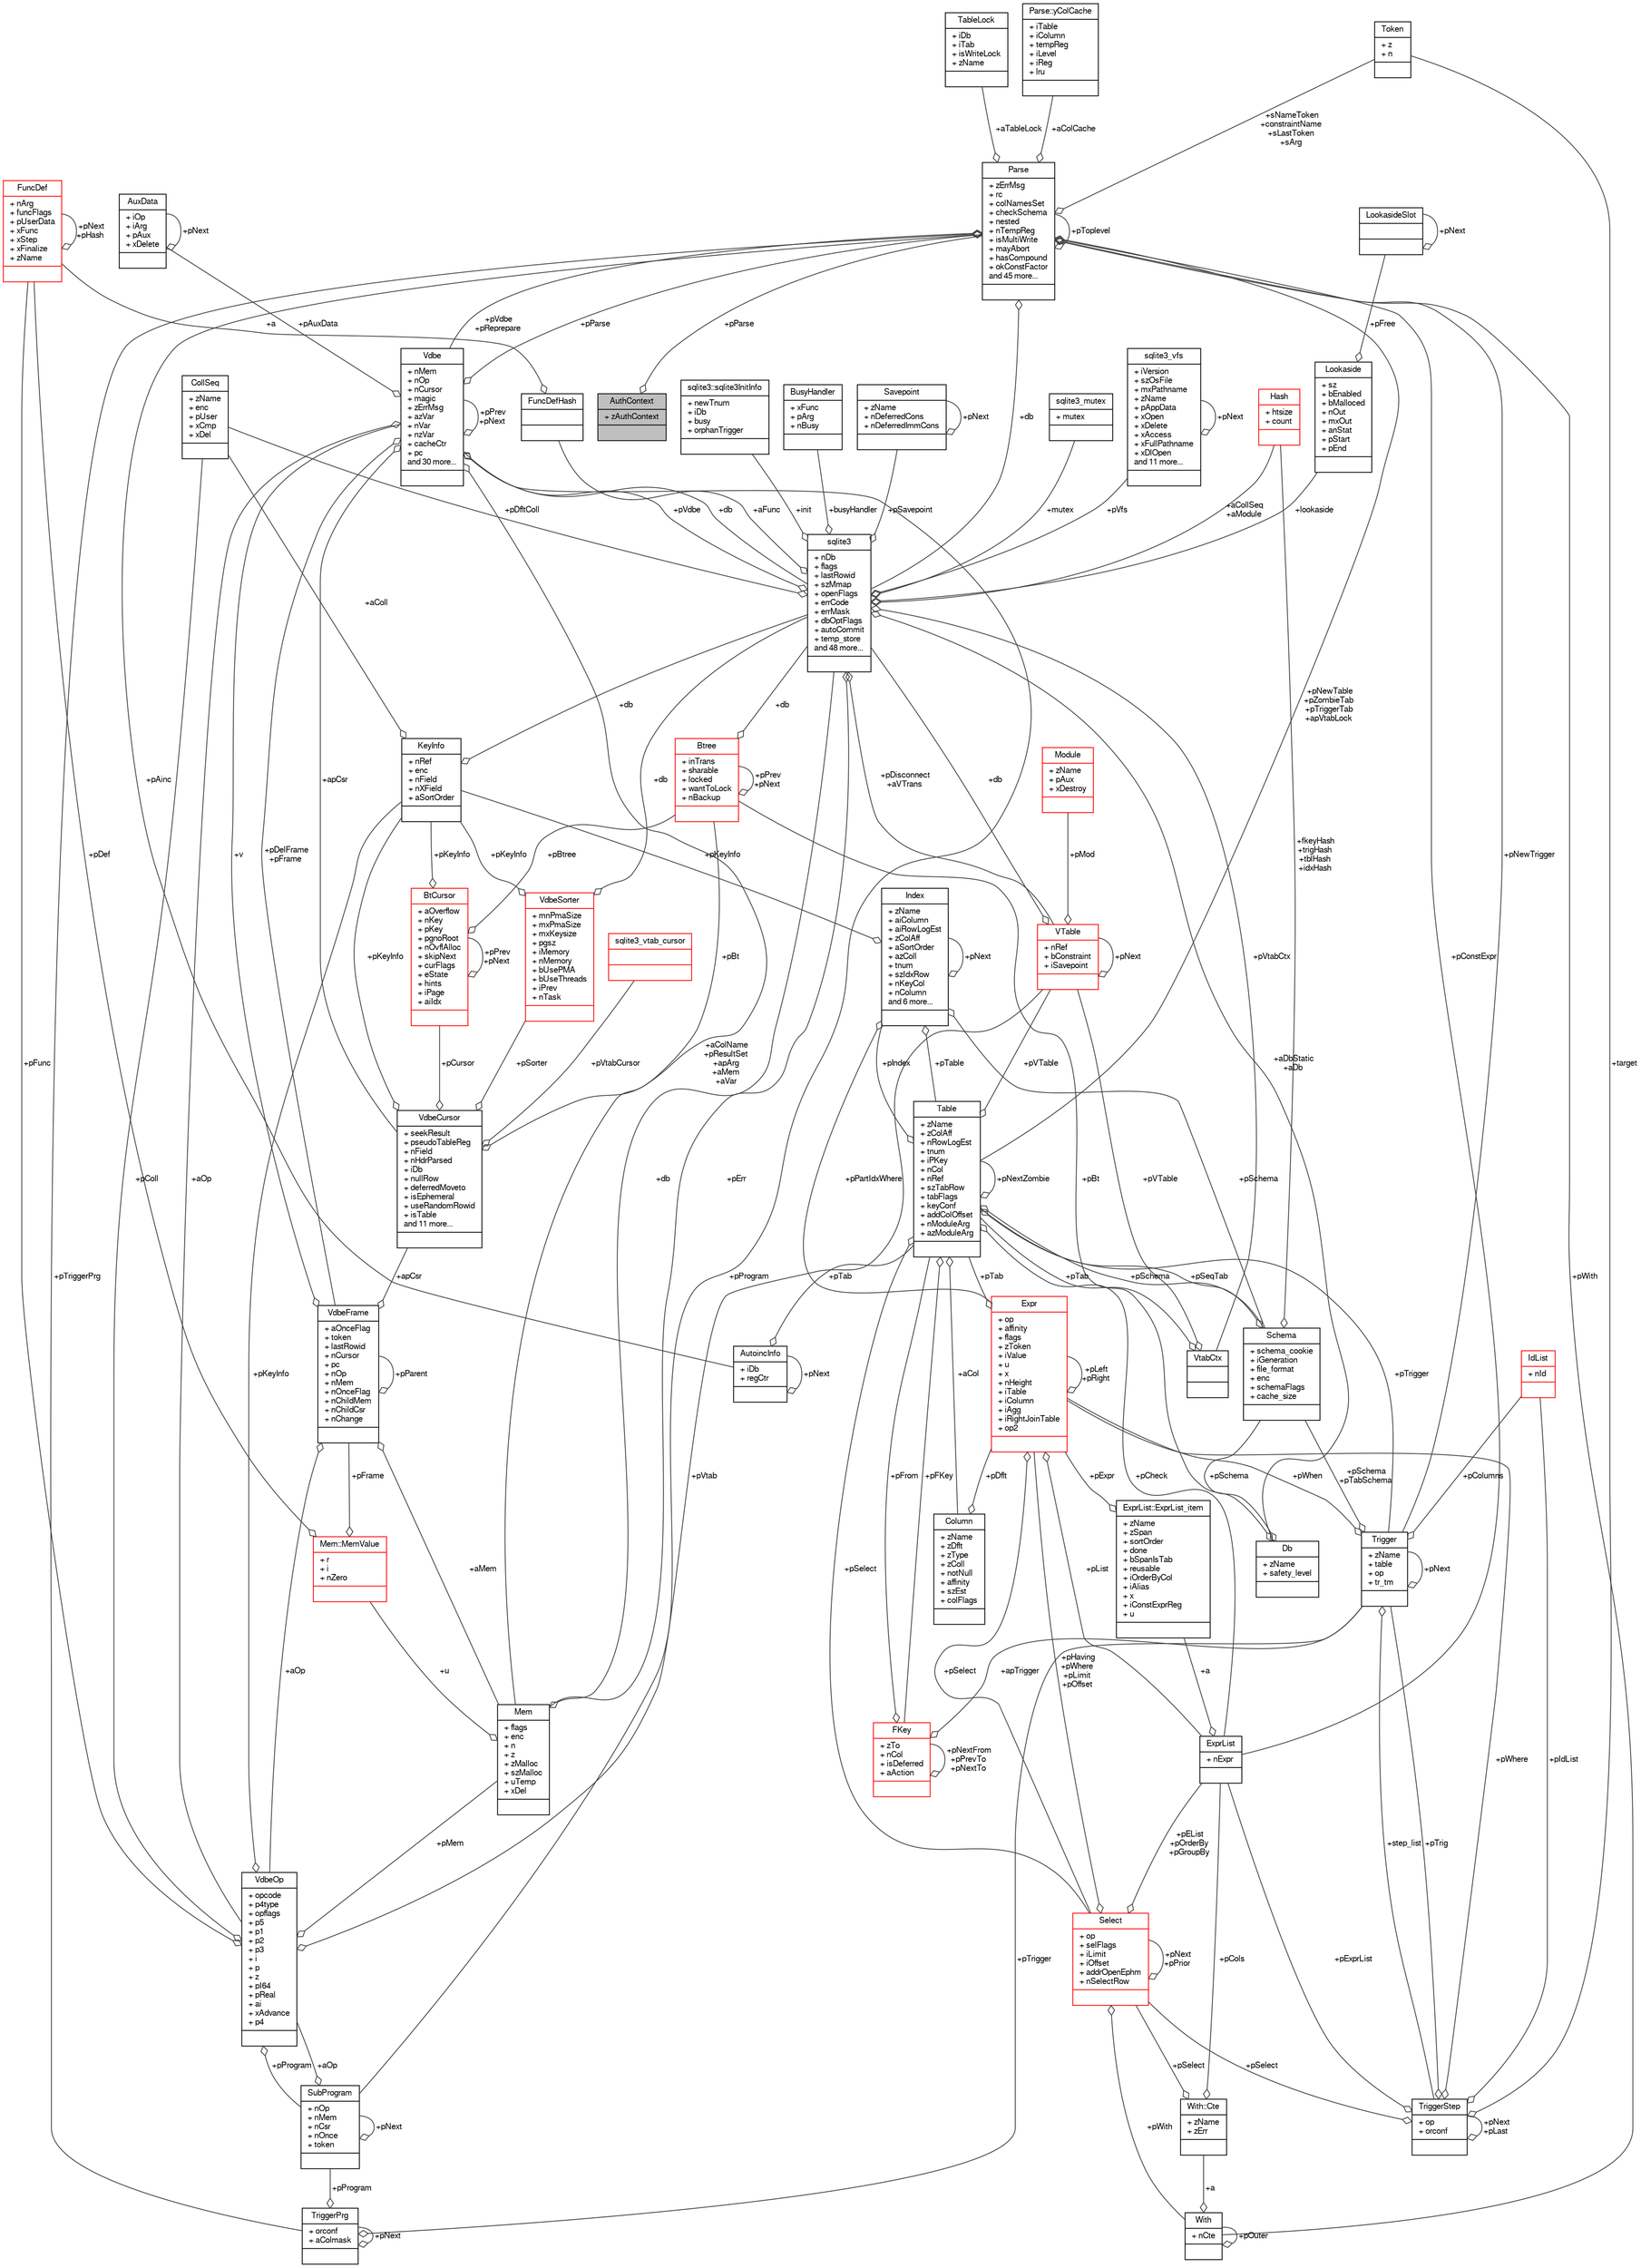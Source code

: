digraph "AuthContext"
{
  edge [fontname="FreeSans",fontsize="10",labelfontname="FreeSans",labelfontsize="10"];
  node [fontname="FreeSans",fontsize="10",shape=record];
  Node1 [label="{AuthContext\n|+ zAuthContext\l|}",height=0.2,width=0.4,color="black", fillcolor="grey75", style="filled", fontcolor="black"];
  Node2 -> Node1 [color="grey25",fontsize="10",style="solid",label=" +pParse" ,arrowhead="odiamond",fontname="FreeSans"];
  Node2 [label="{Parse\n|+ zErrMsg\l+ rc\l+ colNamesSet\l+ checkSchema\l+ nested\l+ nTempReg\l+ isMultiWrite\l+ mayAbort\l+ hasCompound\l+ okConstFactor\land 45 more...\l|}",height=0.2,width=0.4,color="black", fillcolor="white", style="filled",URL="$structParse.html"];
  Node3 -> Node2 [color="grey25",fontsize="10",style="solid",label=" +pVdbe\n+pReprepare" ,arrowhead="odiamond",fontname="FreeSans"];
  Node3 [label="{Vdbe\n|+ nMem\l+ nOp\l+ nCursor\l+ magic\l+ zErrMsg\l+ azVar\l+ nVar\l+ nzVar\l+ cacheCtr\l+ pc\land 30 more...\l|}",height=0.2,width=0.4,color="black", fillcolor="white", style="filled",URL="$structVdbe.html"];
  Node3 -> Node3 [color="grey25",fontsize="10",style="solid",label=" +pPrev\n+pNext" ,arrowhead="odiamond",fontname="FreeSans"];
  Node4 -> Node3 [color="grey25",fontsize="10",style="solid",label=" +aColName\n+pResultSet\n+apArg\n+aMem\n+aVar" ,arrowhead="odiamond",fontname="FreeSans"];
  Node4 [label="{Mem\n|+ flags\l+ enc\l+ n\l+ z\l+ zMalloc\l+ szMalloc\l+ uTemp\l+ xDel\l|}",height=0.2,width=0.4,color="black", fillcolor="white", style="filled",URL="$structMem.html"];
  Node5 -> Node4 [color="grey25",fontsize="10",style="solid",label=" +u" ,arrowhead="odiamond",fontname="FreeSans"];
  Node5 [label="{Mem::MemValue\n|+ r\l+ i\l+ nZero\l|}",height=0.2,width=0.4,color="red", fillcolor="white", style="filled",URL="$unionMem_1_1MemValue.html"];
  Node6 -> Node5 [color="grey25",fontsize="10",style="solid",label=" +pFrame" ,arrowhead="odiamond",fontname="FreeSans"];
  Node6 [label="{VdbeFrame\n|+ aOnceFlag\l+ token\l+ lastRowid\l+ nCursor\l+ pc\l+ nOp\l+ nMem\l+ nOnceFlag\l+ nChildMem\l+ nChildCsr\l+ nChange\l|}",height=0.2,width=0.4,color="black", fillcolor="white", style="filled",URL="$structVdbeFrame.html"];
  Node4 -> Node6 [color="grey25",fontsize="10",style="solid",label=" +aMem" ,arrowhead="odiamond",fontname="FreeSans"];
  Node3 -> Node6 [color="grey25",fontsize="10",style="solid",label=" +v" ,arrowhead="odiamond",fontname="FreeSans"];
  Node6 -> Node6 [color="grey25",fontsize="10",style="solid",label=" +pParent" ,arrowhead="odiamond",fontname="FreeSans"];
  Node7 -> Node6 [color="grey25",fontsize="10",style="solid",label=" +apCsr" ,arrowhead="odiamond",fontname="FreeSans"];
  Node7 [label="{VdbeCursor\n|+ seekResult\l+ pseudoTableReg\l+ nField\l+ nHdrParsed\l+ iDb\l+ nullRow\l+ deferredMoveto\l+ isEphemeral\l+ useRandomRowid\l+ isTable\land 11 more...\l|}",height=0.2,width=0.4,color="black", fillcolor="white", style="filled",URL="$structVdbeCursor.html"];
  Node8 -> Node7 [color="grey25",fontsize="10",style="solid",label=" +pCursor" ,arrowhead="odiamond",fontname="FreeSans"];
  Node8 [label="{BtCursor\n|+ aOverflow\l+ nKey\l+ pKey\l+ pgnoRoot\l+ nOvflAlloc\l+ skipNext\l+ curFlags\l+ eState\l+ hints\l+ iPage\l+ aiIdx\l|}",height=0.2,width=0.4,color="red", fillcolor="white", style="filled",URL="$structBtCursor.html"];
  Node8 -> Node8 [color="grey25",fontsize="10",style="solid",label=" +pPrev\n+pNext" ,arrowhead="odiamond",fontname="FreeSans"];
  Node47 -> Node8 [color="grey25",fontsize="10",style="solid",label=" +pKeyInfo" ,arrowhead="odiamond",fontname="FreeSans"];
  Node47 [label="{KeyInfo\n|+ nRef\l+ enc\l+ nField\l+ nXField\l+ aSortOrder\l|}",height=0.2,width=0.4,color="black", fillcolor="white", style="filled",URL="$structKeyInfo.html"];
  Node11 -> Node47 [color="grey25",fontsize="10",style="solid",label=" +db" ,arrowhead="odiamond",fontname="FreeSans"];
  Node11 [label="{sqlite3\n|+ nDb\l+ flags\l+ lastRowid\l+ szMmap\l+ openFlags\l+ errCode\l+ errMask\l+ dbOptFlags\l+ autoCommit\l+ temp_store\land 48 more...\l|}",height=0.2,width=0.4,color="black", fillcolor="white", style="filled",URL="$structsqlite3.html"];
  Node4 -> Node11 [color="grey25",fontsize="10",style="solid",label=" +pErr" ,arrowhead="odiamond",fontname="FreeSans"];
  Node3 -> Node11 [color="grey25",fontsize="10",style="solid",label=" +pVdbe" ,arrowhead="odiamond",fontname="FreeSans"];
  Node12 -> Node11 [color="grey25",fontsize="10",style="solid",label=" +pSavepoint" ,arrowhead="odiamond",fontname="FreeSans"];
  Node12 [label="{Savepoint\n|+ zName\l+ nDeferredCons\l+ nDeferredImmCons\l|}",height=0.2,width=0.4,color="black", fillcolor="white", style="filled",URL="$structSavepoint.html"];
  Node12 -> Node12 [color="grey25",fontsize="10",style="solid",label=" +pNext" ,arrowhead="odiamond",fontname="FreeSans"];
  Node13 -> Node11 [color="grey25",fontsize="10",style="solid",label=" +aFunc" ,arrowhead="odiamond",fontname="FreeSans"];
  Node13 [label="{FuncDefHash\n||}",height=0.2,width=0.4,color="black", fillcolor="white", style="filled",URL="$structFuncDefHash.html"];
  Node14 -> Node13 [color="grey25",fontsize="10",style="solid",label=" +a" ,arrowhead="odiamond",fontname="FreeSans"];
  Node14 [label="{FuncDef\n|+ nArg\l+ funcFlags\l+ pUserData\l+ xFunc\l+ xStep\l+ xFinalize\l+ zName\l|}",height=0.2,width=0.4,color="red", fillcolor="white", style="filled",URL="$structFuncDef.html"];
  Node14 -> Node14 [color="grey25",fontsize="10",style="solid",label=" +pNext\n+pHash" ,arrowhead="odiamond",fontname="FreeSans"];
  Node16 -> Node11 [color="grey25",fontsize="10",style="solid",label=" +lookaside" ,arrowhead="odiamond",fontname="FreeSans"];
  Node16 [label="{Lookaside\n|+ sz\l+ bEnabled\l+ bMalloced\l+ nOut\l+ mxOut\l+ anStat\l+ pStart\l+ pEnd\l|}",height=0.2,width=0.4,color="black", fillcolor="white", style="filled",URL="$structLookaside.html"];
  Node17 -> Node16 [color="grey25",fontsize="10",style="solid",label=" +pFree" ,arrowhead="odiamond",fontname="FreeSans"];
  Node17 [label="{LookasideSlot\n||}",height=0.2,width=0.4,color="black", fillcolor="white", style="filled",URL="$structLookasideSlot.html"];
  Node17 -> Node17 [color="grey25",fontsize="10",style="solid",label=" +pNext" ,arrowhead="odiamond",fontname="FreeSans"];
  Node18 -> Node11 [color="grey25",fontsize="10",style="solid",label=" +mutex" ,arrowhead="odiamond",fontname="FreeSans"];
  Node18 [label="{sqlite3_mutex\n|+ mutex\l|}",height=0.2,width=0.4,color="black", fillcolor="white", style="filled",URL="$structsqlite3__mutex.html"];
  Node19 -> Node11 [color="grey25",fontsize="10",style="solid",label=" +pVfs" ,arrowhead="odiamond",fontname="FreeSans"];
  Node19 [label="{sqlite3_vfs\n|+ iVersion\l+ szOsFile\l+ mxPathname\l+ zName\l+ pAppData\l+ xOpen\l+ xDelete\l+ xAccess\l+ xFullPathname\l+ xDlOpen\land 11 more...\l|}",height=0.2,width=0.4,color="black", fillcolor="white", style="filled",URL="$structsqlite3__vfs.html"];
  Node19 -> Node19 [color="grey25",fontsize="10",style="solid",label=" +pNext" ,arrowhead="odiamond",fontname="FreeSans"];
  Node20 -> Node11 [color="grey25",fontsize="10",style="solid",label=" +init" ,arrowhead="odiamond",fontname="FreeSans"];
  Node20 [label="{sqlite3::sqlite3InitInfo\n|+ newTnum\l+ iDb\l+ busy\l+ orphanTrigger\l|}",height=0.2,width=0.4,color="black", fillcolor="white", style="filled",URL="$structsqlite3_1_1sqlite3InitInfo.html"];
  Node21 -> Node11 [color="grey25",fontsize="10",style="solid",label=" +busyHandler" ,arrowhead="odiamond",fontname="FreeSans"];
  Node21 [label="{BusyHandler\n|+ xFunc\l+ pArg\l+ nBusy\l|}",height=0.2,width=0.4,color="black", fillcolor="white", style="filled",URL="$structBusyHandler.html"];
  Node22 -> Node11 [color="grey25",fontsize="10",style="solid",label=" +pVtabCtx" ,arrowhead="odiamond",fontname="FreeSans"];
  Node22 [label="{VtabCtx\n||}",height=0.2,width=0.4,color="black", fillcolor="white", style="filled",URL="$structVtabCtx.html"];
  Node23 -> Node22 [color="grey25",fontsize="10",style="solid",label=" +pVTable" ,arrowhead="odiamond",fontname="FreeSans"];
  Node23 [label="{VTable\n|+ nRef\l+ bConstraint\l+ iSavepoint\l|}",height=0.2,width=0.4,color="red", fillcolor="white", style="filled",URL="$structVTable.html"];
  Node11 -> Node23 [color="grey25",fontsize="10",style="solid",label=" +db" ,arrowhead="odiamond",fontname="FreeSans"];
  Node23 -> Node23 [color="grey25",fontsize="10",style="solid",label=" +pNext" ,arrowhead="odiamond",fontname="FreeSans"];
  Node24 -> Node23 [color="grey25",fontsize="10",style="solid",label=" +pMod" ,arrowhead="odiamond",fontname="FreeSans"];
  Node24 [label="{Module\n|+ zName\l+ pAux\l+ xDestroy\l|}",height=0.2,width=0.4,color="red", fillcolor="white", style="filled",URL="$structModule.html"];
  Node27 -> Node22 [color="grey25",fontsize="10",style="solid",label=" +pTab" ,arrowhead="odiamond",fontname="FreeSans"];
  Node27 [label="{Table\n|+ zName\l+ zColAff\l+ nRowLogEst\l+ tnum\l+ iPKey\l+ nCol\l+ nRef\l+ szTabRow\l+ tabFlags\l+ keyConf\l+ addColOffset\l+ nModuleArg\l+ azModuleArg\l|}",height=0.2,width=0.4,color="black", fillcolor="white", style="filled",URL="$structTable.html"];
  Node28 -> Node27 [color="grey25",fontsize="10",style="solid",label=" +pSchema" ,arrowhead="odiamond",fontname="FreeSans"];
  Node28 [label="{Schema\n|+ schema_cookie\l+ iGeneration\l+ file_format\l+ enc\l+ schemaFlags\l+ cache_size\l|}",height=0.2,width=0.4,color="black", fillcolor="white", style="filled",URL="$structSchema.html"];
  Node27 -> Node28 [color="grey25",fontsize="10",style="solid",label=" +pSeqTab" ,arrowhead="odiamond",fontname="FreeSans"];
  Node29 -> Node28 [color="grey25",fontsize="10",style="solid",label=" +fkeyHash\n+trigHash\n+tblHash\n+idxHash" ,arrowhead="odiamond",fontname="FreeSans"];
  Node29 [label="{Hash\n|+ htsize\l+ count\l|}",height=0.2,width=0.4,color="red", fillcolor="white", style="filled",URL="$structHash.html"];
  Node32 -> Node27 [color="grey25",fontsize="10",style="solid",label=" +aCol" ,arrowhead="odiamond",fontname="FreeSans"];
  Node32 [label="{Column\n|+ zName\l+ zDflt\l+ zType\l+ zColl\l+ notNull\l+ affinity\l+ szEst\l+ colFlags\l|}",height=0.2,width=0.4,color="black", fillcolor="white", style="filled",URL="$structColumn.html"];
  Node33 -> Node32 [color="grey25",fontsize="10",style="solid",label=" +pDflt" ,arrowhead="odiamond",fontname="FreeSans"];
  Node33 [label="{Expr\n|+ op\l+ affinity\l+ flags\l+ zToken\l+ iValue\l+ u\l+ x\l+ nHeight\l+ iTable\l+ iColumn\l+ iAgg\l+ iRightJoinTable\l+ op2\l|}",height=0.2,width=0.4,color="red", fillcolor="white", style="filled",URL="$structExpr.html"];
  Node33 -> Node33 [color="grey25",fontsize="10",style="solid",label=" +pLeft\n+pRight" ,arrowhead="odiamond",fontname="FreeSans"];
  Node27 -> Node33 [color="grey25",fontsize="10",style="solid",label=" +pTab" ,arrowhead="odiamond",fontname="FreeSans"];
  Node39 -> Node33 [color="grey25",fontsize="10",style="solid",label=" +pSelect" ,arrowhead="odiamond",fontname="FreeSans"];
  Node39 [label="{Select\n|+ op\l+ selFlags\l+ iLimit\l+ iOffset\l+ addrOpenEphm\l+ nSelectRow\l|}",height=0.2,width=0.4,color="red", fillcolor="white", style="filled",URL="$structSelect.html"];
  Node33 -> Node39 [color="grey25",fontsize="10",style="solid",label=" +pHaving\n+pWhere\n+pLimit\n+pOffset" ,arrowhead="odiamond",fontname="FreeSans"];
  Node40 -> Node39 [color="grey25",fontsize="10",style="solid",label=" +pWith" ,arrowhead="odiamond",fontname="FreeSans"];
  Node40 [label="{With\n|+ nCte\l|}",height=0.2,width=0.4,color="black", fillcolor="white", style="filled",URL="$structWith.html"];
  Node41 -> Node40 [color="grey25",fontsize="10",style="solid",label=" +a" ,arrowhead="odiamond",fontname="FreeSans"];
  Node41 [label="{With::Cte\n|+ zName\l+ zErr\l|}",height=0.2,width=0.4,color="black", fillcolor="white", style="filled",URL="$structWith_1_1Cte.html"];
  Node39 -> Node41 [color="grey25",fontsize="10",style="solid",label=" +pSelect" ,arrowhead="odiamond",fontname="FreeSans"];
  Node37 -> Node41 [color="grey25",fontsize="10",style="solid",label=" +pCols" ,arrowhead="odiamond",fontname="FreeSans"];
  Node37 [label="{ExprList\n|+ nExpr\l|}",height=0.2,width=0.4,color="black", fillcolor="white", style="filled",URL="$structExprList.html"];
  Node38 -> Node37 [color="grey25",fontsize="10",style="solid",label=" +a" ,arrowhead="odiamond",fontname="FreeSans"];
  Node38 [label="{ExprList::ExprList_item\n|+ zName\l+ zSpan\l+ sortOrder\l+ done\l+ bSpanIsTab\l+ reusable\l+ iOrderByCol\l+ iAlias\l+ x\l+ iConstExprReg\l+ u\l|}",height=0.2,width=0.4,color="black", fillcolor="white", style="filled",URL="$structExprList_1_1ExprList__item.html"];
  Node33 -> Node38 [color="grey25",fontsize="10",style="solid",label=" +pExpr" ,arrowhead="odiamond",fontname="FreeSans"];
  Node40 -> Node40 [color="grey25",fontsize="10",style="solid",label=" +pOuter" ,arrowhead="odiamond",fontname="FreeSans"];
  Node39 -> Node39 [color="grey25",fontsize="10",style="solid",label=" +pNext\n+pPrior" ,arrowhead="odiamond",fontname="FreeSans"];
  Node37 -> Node39 [color="grey25",fontsize="10",style="solid",label=" +pEList\n+pOrderBy\n+pGroupBy" ,arrowhead="odiamond",fontname="FreeSans"];
  Node37 -> Node33 [color="grey25",fontsize="10",style="solid",label=" +pList" ,arrowhead="odiamond",fontname="FreeSans"];
  Node49 -> Node27 [color="grey25",fontsize="10",style="solid",label=" +pFKey" ,arrowhead="odiamond",fontname="FreeSans"];
  Node49 [label="{FKey\n|+ zTo\l+ nCol\l+ isDeferred\l+ aAction\l|}",height=0.2,width=0.4,color="red", fillcolor="white", style="filled",URL="$structFKey.html"];
  Node49 -> Node49 [color="grey25",fontsize="10",style="solid",label=" +pNextFrom\n+pPrevTo\n+pNextTo" ,arrowhead="odiamond",fontname="FreeSans"];
  Node27 -> Node49 [color="grey25",fontsize="10",style="solid",label=" +pFrom" ,arrowhead="odiamond",fontname="FreeSans"];
  Node51 -> Node49 [color="grey25",fontsize="10",style="solid",label=" +apTrigger" ,arrowhead="odiamond",fontname="FreeSans"];
  Node51 [label="{Trigger\n|+ zName\l+ table\l+ op\l+ tr_tm\l|}",height=0.2,width=0.4,color="black", fillcolor="white", style="filled",URL="$structTrigger.html"];
  Node52 -> Node51 [color="grey25",fontsize="10",style="solid",label=" +step_list" ,arrowhead="odiamond",fontname="FreeSans"];
  Node52 [label="{TriggerStep\n|+ op\l+ orconf\l|}",height=0.2,width=0.4,color="black", fillcolor="white", style="filled",URL="$structTriggerStep.html"];
  Node52 -> Node52 [color="grey25",fontsize="10",style="solid",label=" +pNext\n+pLast" ,arrowhead="odiamond",fontname="FreeSans"];
  Node33 -> Node52 [color="grey25",fontsize="10",style="solid",label=" +pWhere" ,arrowhead="odiamond",fontname="FreeSans"];
  Node53 -> Node52 [color="grey25",fontsize="10",style="solid",label=" +target" ,arrowhead="odiamond",fontname="FreeSans"];
  Node53 [label="{Token\n|+ z\l+ n\l|}",height=0.2,width=0.4,color="black", fillcolor="white", style="filled",URL="$structToken.html"];
  Node44 -> Node52 [color="grey25",fontsize="10",style="solid",label=" +pIdList" ,arrowhead="odiamond",fontname="FreeSans"];
  Node44 [label="{IdList\n|+ nId\l|}",height=0.2,width=0.4,color="red", fillcolor="white", style="filled",URL="$structIdList.html"];
  Node39 -> Node52 [color="grey25",fontsize="10",style="solid",label=" +pSelect" ,arrowhead="odiamond",fontname="FreeSans"];
  Node51 -> Node52 [color="grey25",fontsize="10",style="solid",label=" +pTrig" ,arrowhead="odiamond",fontname="FreeSans"];
  Node37 -> Node52 [color="grey25",fontsize="10",style="solid",label=" +pExprList" ,arrowhead="odiamond",fontname="FreeSans"];
  Node28 -> Node51 [color="grey25",fontsize="10",style="solid",label=" +pSchema\n+pTabSchema" ,arrowhead="odiamond",fontname="FreeSans"];
  Node33 -> Node51 [color="grey25",fontsize="10",style="solid",label=" +pWhen" ,arrowhead="odiamond",fontname="FreeSans"];
  Node44 -> Node51 [color="grey25",fontsize="10",style="solid",label=" +pColumns" ,arrowhead="odiamond",fontname="FreeSans"];
  Node51 -> Node51 [color="grey25",fontsize="10",style="solid",label=" +pNext" ,arrowhead="odiamond",fontname="FreeSans"];
  Node23 -> Node27 [color="grey25",fontsize="10",style="solid",label=" +pVTable" ,arrowhead="odiamond",fontname="FreeSans"];
  Node27 -> Node27 [color="grey25",fontsize="10",style="solid",label=" +pNextZombie" ,arrowhead="odiamond",fontname="FreeSans"];
  Node51 -> Node27 [color="grey25",fontsize="10",style="solid",label=" +pTrigger" ,arrowhead="odiamond",fontname="FreeSans"];
  Node39 -> Node27 [color="grey25",fontsize="10",style="solid",label=" +pSelect" ,arrowhead="odiamond",fontname="FreeSans"];
  Node37 -> Node27 [color="grey25",fontsize="10",style="solid",label=" +pCheck" ,arrowhead="odiamond",fontname="FreeSans"];
  Node46 -> Node27 [color="grey25",fontsize="10",style="solid",label=" +pIndex" ,arrowhead="odiamond",fontname="FreeSans"];
  Node46 [label="{Index\n|+ zName\l+ aiColumn\l+ aiRowLogEst\l+ zColAff\l+ aSortOrder\l+ azColl\l+ tnum\l+ szIdxRow\l+ nKeyCol\l+ nColumn\land 6 more...\l|}",height=0.2,width=0.4,color="black", fillcolor="white", style="filled",URL="$structIndex.html"];
  Node28 -> Node46 [color="grey25",fontsize="10",style="solid",label=" +pSchema" ,arrowhead="odiamond",fontname="FreeSans"];
  Node33 -> Node46 [color="grey25",fontsize="10",style="solid",label=" +pPartIdxWhere" ,arrowhead="odiamond",fontname="FreeSans"];
  Node27 -> Node46 [color="grey25",fontsize="10",style="solid",label=" +pTable" ,arrowhead="odiamond",fontname="FreeSans"];
  Node47 -> Node46 [color="grey25",fontsize="10",style="solid",label=" +pKeyInfo" ,arrowhead="odiamond",fontname="FreeSans"];
  Node46 -> Node46 [color="grey25",fontsize="10",style="solid",label=" +pNext" ,arrowhead="odiamond",fontname="FreeSans"];
  Node48 -> Node11 [color="grey25",fontsize="10",style="solid",label=" +pDfltColl" ,arrowhead="odiamond",fontname="FreeSans"];
  Node48 [label="{CollSeq\n|+ zName\l+ enc\l+ pUser\l+ xCmp\l+ xDel\l|}",height=0.2,width=0.4,color="black", fillcolor="white", style="filled",URL="$structCollSeq.html"];
  Node23 -> Node11 [color="grey25",fontsize="10",style="solid",label=" +pDisconnect\n+aVTrans" ,arrowhead="odiamond",fontname="FreeSans"];
  Node54 -> Node11 [color="grey25",fontsize="10",style="solid",label=" +aDbStatic\n+aDb" ,arrowhead="odiamond",fontname="FreeSans"];
  Node54 [label="{Db\n|+ zName\l+ safety_level\l|}",height=0.2,width=0.4,color="black", fillcolor="white", style="filled",URL="$structDb.html"];
  Node28 -> Node54 [color="grey25",fontsize="10",style="solid",label=" +pSchema" ,arrowhead="odiamond",fontname="FreeSans"];
  Node55 -> Node54 [color="grey25",fontsize="10",style="solid",label=" +pBt" ,arrowhead="odiamond",fontname="FreeSans"];
  Node55 [label="{Btree\n|+ inTrans\l+ sharable\l+ locked\l+ wantToLock\l+ nBackup\l|}",height=0.2,width=0.4,color="red", fillcolor="white", style="filled",URL="$structBtree.html"];
  Node11 -> Node55 [color="grey25",fontsize="10",style="solid",label=" +db" ,arrowhead="odiamond",fontname="FreeSans"];
  Node55 -> Node55 [color="grey25",fontsize="10",style="solid",label=" +pPrev\n+pNext" ,arrowhead="odiamond",fontname="FreeSans"];
  Node29 -> Node11 [color="grey25",fontsize="10",style="solid",label=" +aCollSeq\n+aModule" ,arrowhead="odiamond",fontname="FreeSans"];
  Node48 -> Node47 [color="grey25",fontsize="10",style="solid",label=" +aColl" ,arrowhead="odiamond",fontname="FreeSans"];
  Node55 -> Node8 [color="grey25",fontsize="10",style="solid",label=" +pBtree" ,arrowhead="odiamond",fontname="FreeSans"];
  Node69 -> Node7 [color="grey25",fontsize="10",style="solid",label=" +pVtabCursor" ,arrowhead="odiamond",fontname="FreeSans"];
  Node69 [label="{sqlite3_vtab_cursor\n||}",height=0.2,width=0.4,color="red", fillcolor="white", style="filled",URL="$structsqlite3__vtab__cursor.html"];
  Node70 -> Node7 [color="grey25",fontsize="10",style="solid",label=" +pSorter" ,arrowhead="odiamond",fontname="FreeSans"];
  Node70 [label="{VdbeSorter\n|+ mnPmaSize\l+ mxPmaSize\l+ mxKeysize\l+ pgsz\l+ iMemory\l+ nMemory\l+ bUsePMA\l+ bUseThreads\l+ iPrev\l+ nTask\l|}",height=0.2,width=0.4,color="red", fillcolor="white", style="filled",URL="$structVdbeSorter.html"];
  Node11 -> Node70 [color="grey25",fontsize="10",style="solid",label=" +db" ,arrowhead="odiamond",fontname="FreeSans"];
  Node47 -> Node70 [color="grey25",fontsize="10",style="solid",label=" +pKeyInfo" ,arrowhead="odiamond",fontname="FreeSans"];
  Node47 -> Node7 [color="grey25",fontsize="10",style="solid",label=" +pKeyInfo" ,arrowhead="odiamond",fontname="FreeSans"];
  Node55 -> Node7 [color="grey25",fontsize="10",style="solid",label=" +pBt" ,arrowhead="odiamond",fontname="FreeSans"];
  Node80 -> Node6 [color="grey25",fontsize="10",style="solid",label=" +aOp" ,arrowhead="odiamond",fontname="FreeSans"];
  Node80 [label="{VdbeOp\n|+ opcode\l+ p4type\l+ opflags\l+ p5\l+ p1\l+ p2\l+ p3\l+ i\l+ p\l+ z\l+ pI64\l+ pReal\l+ ai\l+ xAdvance\l+ p4\l|}",height=0.2,width=0.4,color="black", fillcolor="white", style="filled",URL="$structVdbeOp.html"];
  Node4 -> Node80 [color="grey25",fontsize="10",style="solid",label=" +pMem" ,arrowhead="odiamond",fontname="FreeSans"];
  Node48 -> Node80 [color="grey25",fontsize="10",style="solid",label=" +pColl" ,arrowhead="odiamond",fontname="FreeSans"];
  Node23 -> Node80 [color="grey25",fontsize="10",style="solid",label=" +pVtab" ,arrowhead="odiamond",fontname="FreeSans"];
  Node81 -> Node80 [color="grey25",fontsize="10",style="solid",label=" +pProgram" ,arrowhead="odiamond",fontname="FreeSans"];
  Node81 [label="{SubProgram\n|+ nOp\l+ nMem\l+ nCsr\l+ nOnce\l+ token\l|}",height=0.2,width=0.4,color="black", fillcolor="white", style="filled",URL="$structSubProgram.html"];
  Node81 -> Node81 [color="grey25",fontsize="10",style="solid",label=" +pNext" ,arrowhead="odiamond",fontname="FreeSans"];
  Node80 -> Node81 [color="grey25",fontsize="10",style="solid",label=" +aOp" ,arrowhead="odiamond",fontname="FreeSans"];
  Node47 -> Node80 [color="grey25",fontsize="10",style="solid",label=" +pKeyInfo" ,arrowhead="odiamond",fontname="FreeSans"];
  Node14 -> Node80 [color="grey25",fontsize="10",style="solid",label=" +pFunc" ,arrowhead="odiamond",fontname="FreeSans"];
  Node14 -> Node5 [color="grey25",fontsize="10",style="solid",label=" +pDef" ,arrowhead="odiamond",fontname="FreeSans"];
  Node11 -> Node4 [color="grey25",fontsize="10",style="solid",label=" +db" ,arrowhead="odiamond",fontname="FreeSans"];
  Node11 -> Node3 [color="grey25",fontsize="10",style="solid",label=" +db" ,arrowhead="odiamond",fontname="FreeSans"];
  Node6 -> Node3 [color="grey25",fontsize="10",style="solid",label=" +pDelFrame\n+pFrame" ,arrowhead="odiamond",fontname="FreeSans"];
  Node85 -> Node3 [color="grey25",fontsize="10",style="solid",label=" +pAuxData" ,arrowhead="odiamond",fontname="FreeSans"];
  Node85 [label="{AuxData\n|+ iOp\l+ iArg\l+ pAux\l+ xDelete\l|}",height=0.2,width=0.4,color="black", fillcolor="white", style="filled",URL="$structAuxData.html"];
  Node85 -> Node85 [color="grey25",fontsize="10",style="solid",label=" +pNext" ,arrowhead="odiamond",fontname="FreeSans"];
  Node81 -> Node3 [color="grey25",fontsize="10",style="solid",label=" +pProgram" ,arrowhead="odiamond",fontname="FreeSans"];
  Node7 -> Node3 [color="grey25",fontsize="10",style="solid",label=" +apCsr" ,arrowhead="odiamond",fontname="FreeSans"];
  Node2 -> Node3 [color="grey25",fontsize="10",style="solid",label=" +pParse" ,arrowhead="odiamond",fontname="FreeSans"];
  Node80 -> Node3 [color="grey25",fontsize="10",style="solid",label=" +aOp" ,arrowhead="odiamond",fontname="FreeSans"];
  Node11 -> Node2 [color="grey25",fontsize="10",style="solid",label=" +db" ,arrowhead="odiamond",fontname="FreeSans"];
  Node86 -> Node2 [color="grey25",fontsize="10",style="solid",label=" +aTableLock" ,arrowhead="odiamond",fontname="FreeSans"];
  Node86 [label="{TableLock\n|+ iDb\l+ iTab\l+ isWriteLock\l+ zName\l|}",height=0.2,width=0.4,color="black", fillcolor="white", style="filled",URL="$structTableLock.html"];
  Node53 -> Node2 [color="grey25",fontsize="10",style="solid",label=" +sNameToken\n+constraintName\n+sLastToken\n+sArg" ,arrowhead="odiamond",fontname="FreeSans"];
  Node40 -> Node2 [color="grey25",fontsize="10",style="solid",label=" +pWith" ,arrowhead="odiamond",fontname="FreeSans"];
  Node87 -> Node2 [color="grey25",fontsize="10",style="solid",label=" +aColCache" ,arrowhead="odiamond",fontname="FreeSans"];
  Node87 [label="{Parse::yColCache\n|+ iTable\l+ iColumn\l+ tempReg\l+ iLevel\l+ iReg\l+ lru\l|}",height=0.2,width=0.4,color="black", fillcolor="white", style="filled",URL="$structParse_1_1yColCache.html"];
  Node27 -> Node2 [color="grey25",fontsize="10",style="solid",label=" +pNewTable\n+pZombieTab\n+pTriggerTab\n+apVtabLock" ,arrowhead="odiamond",fontname="FreeSans"];
  Node51 -> Node2 [color="grey25",fontsize="10",style="solid",label=" +pNewTrigger" ,arrowhead="odiamond",fontname="FreeSans"];
  Node88 -> Node2 [color="grey25",fontsize="10",style="solid",label=" +pTriggerPrg" ,arrowhead="odiamond",fontname="FreeSans"];
  Node88 [label="{TriggerPrg\n|+ orconf\l+ aColmask\l|}",height=0.2,width=0.4,color="black", fillcolor="white", style="filled",URL="$structTriggerPrg.html"];
  Node81 -> Node88 [color="grey25",fontsize="10",style="solid",label=" +pProgram" ,arrowhead="odiamond",fontname="FreeSans"];
  Node51 -> Node88 [color="grey25",fontsize="10",style="solid",label=" +pTrigger" ,arrowhead="odiamond",fontname="FreeSans"];
  Node88 -> Node88 [color="grey25",fontsize="10",style="solid",label=" +pNext" ,arrowhead="odiamond",fontname="FreeSans"];
  Node89 -> Node2 [color="grey25",fontsize="10",style="solid",label=" +pAinc" ,arrowhead="odiamond",fontname="FreeSans"];
  Node89 [label="{AutoincInfo\n|+ iDb\l+ regCtr\l|}",height=0.2,width=0.4,color="black", fillcolor="white", style="filled",URL="$structAutoincInfo.html"];
  Node27 -> Node89 [color="grey25",fontsize="10",style="solid",label=" +pTab" ,arrowhead="odiamond",fontname="FreeSans"];
  Node89 -> Node89 [color="grey25",fontsize="10",style="solid",label=" +pNext" ,arrowhead="odiamond",fontname="FreeSans"];
  Node37 -> Node2 [color="grey25",fontsize="10",style="solid",label=" +pConstExpr" ,arrowhead="odiamond",fontname="FreeSans"];
  Node2 -> Node2 [color="grey25",fontsize="10",style="solid",label=" +pToplevel" ,arrowhead="odiamond",fontname="FreeSans"];
}
